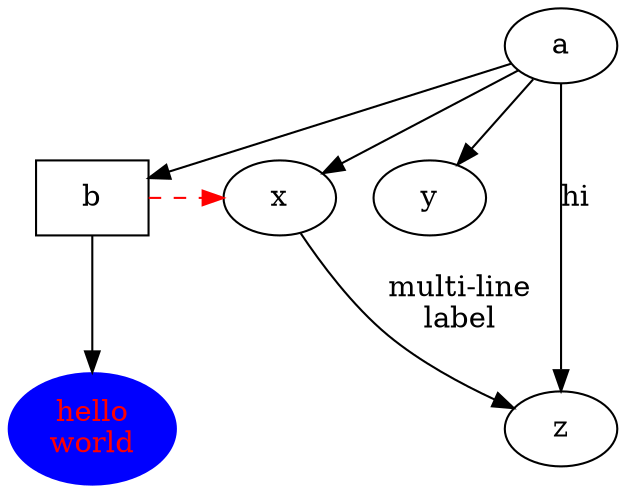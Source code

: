 digraph test1 {
       a -> b -> c;
       a -> {x y};
       b [shape=box];
       c [label="hello\nworld",color=blue,fontcolor=red,style=filled];
       a -> z [label="hi", weight=100];
       x -> z [label="multi-line\nlabel"];
       edge [style=dashed,color=red];
       b -> x;
       {rank=same; b x}
}

